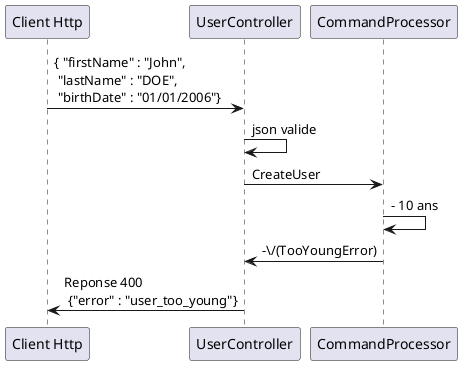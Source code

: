 @startuml

participant "Client Http"
participant UserController
participant CommandProcessor

"Client Http"-> UserController : { "firstName" : "John", \n "lastName" : "DOE",\n "birthDate" : "01/01/2006"}

UserController->UserController : json valide
UserController->CommandProcessor : CreateUser
CommandProcessor -> CommandProcessor:  - 10 ans
CommandProcessor -> UserController : -\/(TooYoungError)
UserController -> "Client Http" : Reponse 400  \n {"error" : "user_too_young"}

@enduml